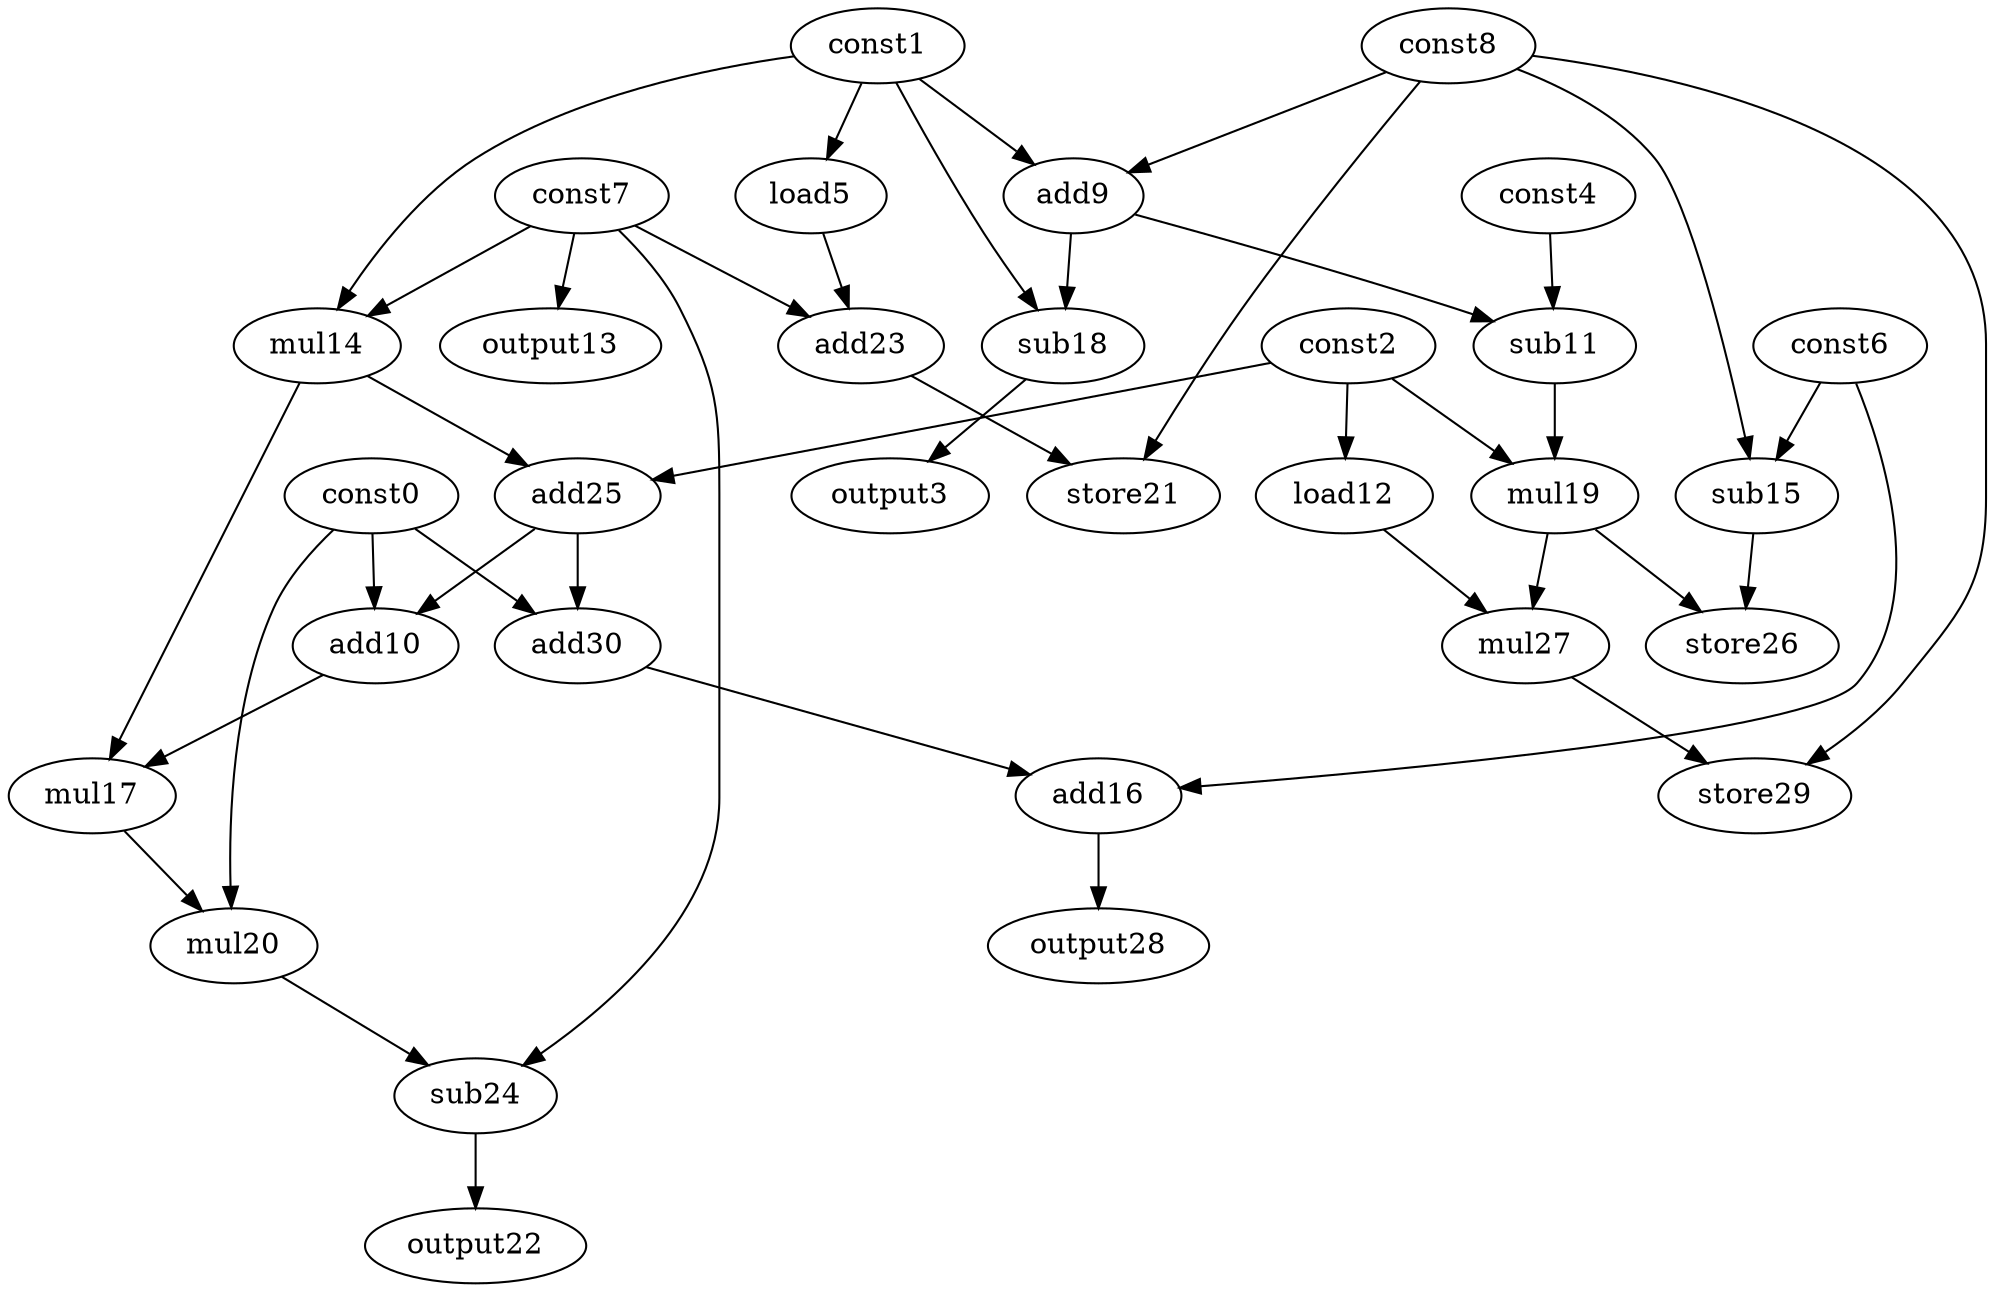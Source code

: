 digraph G { 
const0[opcode=const]; 
const1[opcode=const]; 
const2[opcode=const]; 
output3[opcode=output]; 
const4[opcode=const]; 
load5[opcode=load]; 
const6[opcode=const]; 
const7[opcode=const]; 
const8[opcode=const]; 
add9[opcode=add]; 
add10[opcode=add]; 
sub11[opcode=sub]; 
load12[opcode=load]; 
output13[opcode=output]; 
mul14[opcode=mul]; 
sub15[opcode=sub]; 
add16[opcode=add]; 
mul17[opcode=mul]; 
sub18[opcode=sub]; 
mul19[opcode=mul]; 
mul20[opcode=mul]; 
store21[opcode=store]; 
output22[opcode=output]; 
add23[opcode=add]; 
sub24[opcode=sub]; 
add25[opcode=add]; 
store26[opcode=store]; 
mul27[opcode=mul]; 
output28[opcode=output]; 
store29[opcode=store]; 
add30[opcode=add]; 
const1->load5[operand=0];
const8->add9[operand=0];
const1->add9[operand=1];
const2->load12[operand=0];
const7->output13[operand=0];
const1->mul14[operand=0];
const7->mul14[operand=1];
const8->sub15[operand=0];
const6->sub15[operand=1];
add9->sub11[operand=0];
const4->sub11[operand=1];
const1->sub18[operand=0];
add9->sub18[operand=1];
load5->add23[operand=0];
const7->add23[operand=1];
const2->add25[operand=0];
mul14->add25[operand=1];
sub18->output3[operand=0];
const0->add10[operand=0];
add25->add10[operand=1];
const2->mul19[operand=0];
sub11->mul19[operand=1];
const8->store21[operand=0];
add23->store21[operand=1];
const0->add30[operand=0];
add25->add30[operand=1];
add30->add16[operand=0];
const6->add16[operand=1];
add10->mul17[operand=0];
mul14->mul17[operand=1];
mul19->store26[operand=0];
sub15->store26[operand=1];
mul19->mul27[operand=0];
load12->mul27[operand=1];
const0->mul20[operand=0];
mul17->mul20[operand=1];
add16->output28[operand=0];
const8->store29[operand=0];
mul27->store29[operand=1];
mul20->sub24[operand=0];
const7->sub24[operand=1];
sub24->output22[operand=0];
}
